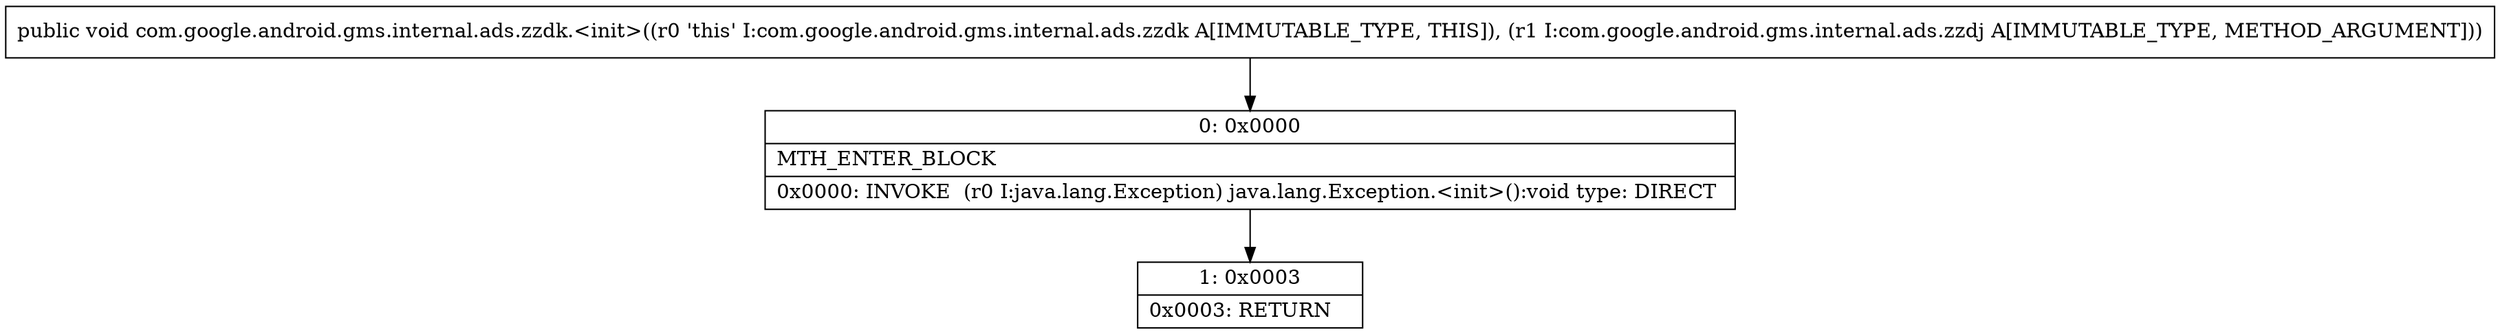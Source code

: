 digraph "CFG forcom.google.android.gms.internal.ads.zzdk.\<init\>(Lcom\/google\/android\/gms\/internal\/ads\/zzdj;)V" {
Node_0 [shape=record,label="{0\:\ 0x0000|MTH_ENTER_BLOCK\l|0x0000: INVOKE  (r0 I:java.lang.Exception) java.lang.Exception.\<init\>():void type: DIRECT \l}"];
Node_1 [shape=record,label="{1\:\ 0x0003|0x0003: RETURN   \l}"];
MethodNode[shape=record,label="{public void com.google.android.gms.internal.ads.zzdk.\<init\>((r0 'this' I:com.google.android.gms.internal.ads.zzdk A[IMMUTABLE_TYPE, THIS]), (r1 I:com.google.android.gms.internal.ads.zzdj A[IMMUTABLE_TYPE, METHOD_ARGUMENT])) }"];
MethodNode -> Node_0;
Node_0 -> Node_1;
}

